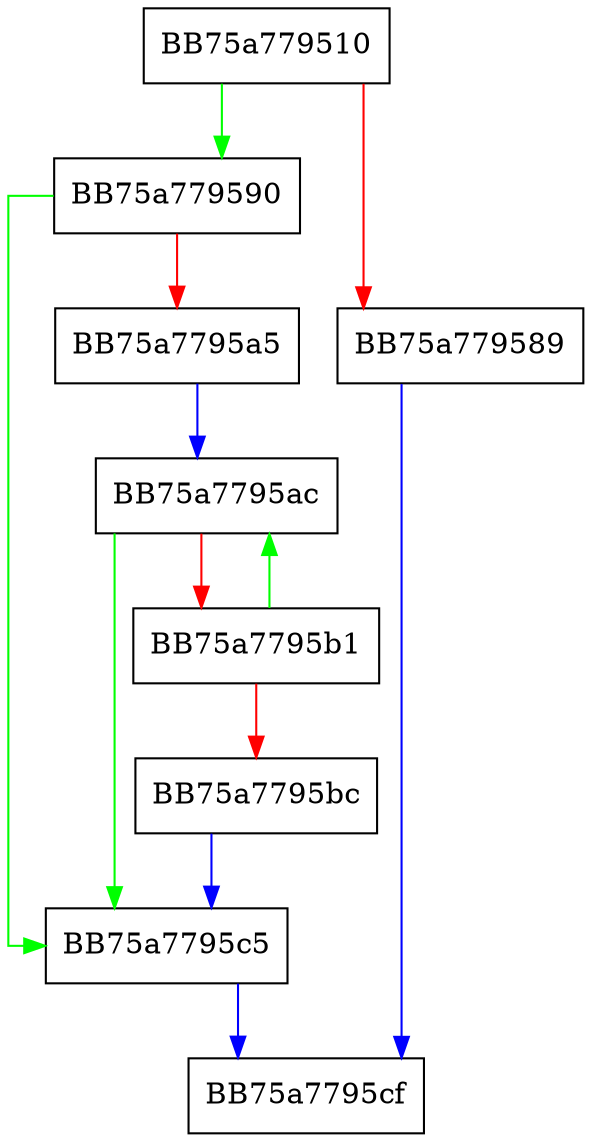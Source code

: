 digraph CountryEnumProc {
  node [shape="box"];
  graph [splines=ortho];
  BB75a779510 -> BB75a779590 [color="green"];
  BB75a779510 -> BB75a779589 [color="red"];
  BB75a779589 -> BB75a7795cf [color="blue"];
  BB75a779590 -> BB75a7795c5 [color="green"];
  BB75a779590 -> BB75a7795a5 [color="red"];
  BB75a7795a5 -> BB75a7795ac [color="blue"];
  BB75a7795ac -> BB75a7795c5 [color="green"];
  BB75a7795ac -> BB75a7795b1 [color="red"];
  BB75a7795b1 -> BB75a7795ac [color="green"];
  BB75a7795b1 -> BB75a7795bc [color="red"];
  BB75a7795bc -> BB75a7795c5 [color="blue"];
  BB75a7795c5 -> BB75a7795cf [color="blue"];
}